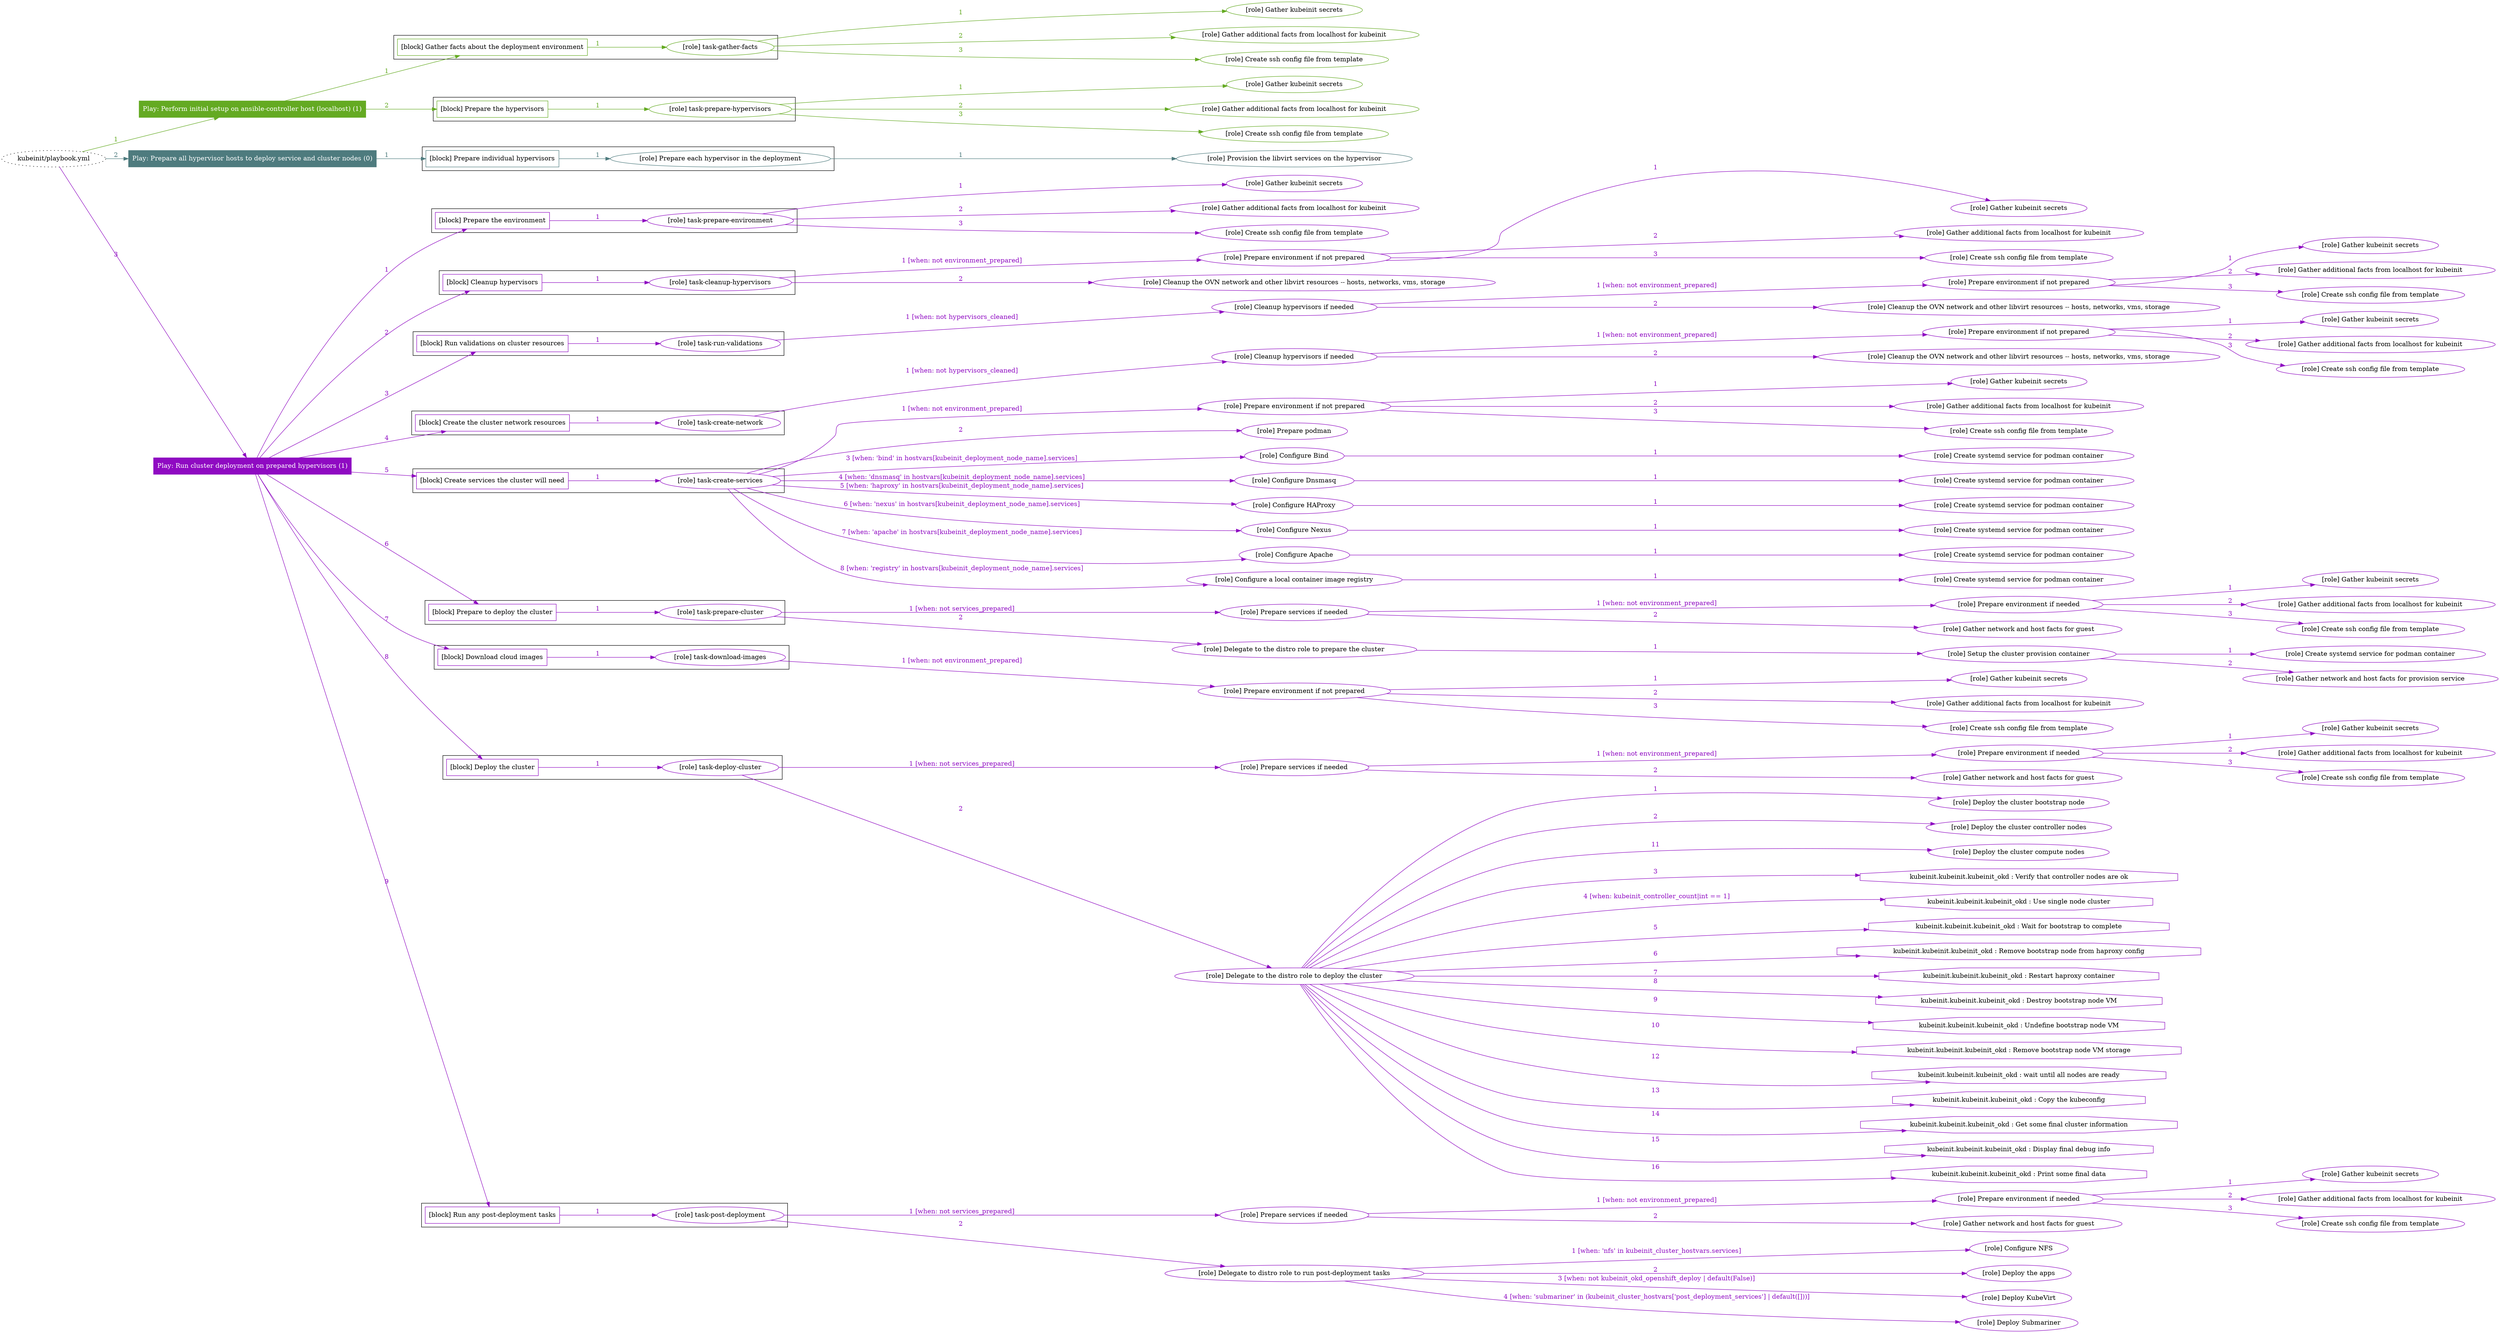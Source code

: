 digraph {
	graph [concentrate=true ordering=in rankdir=LR ratio=fill]
	edge [esep=5 sep=10]
	"kubeinit/playbook.yml" [URL="/home/runner/work/kubeinit/kubeinit/kubeinit/playbook.yml" id=playbook_357ee16a style=dotted]
	play_1fab6ba2 [label="Play: Perform initial setup on ansible-controller host (localhost) (1)" URL="/home/runner/work/kubeinit/kubeinit/kubeinit/playbook.yml" color="#64aa22" fontcolor="#ffffff" id=play_1fab6ba2 shape=box style=filled tooltip=localhost]
	"kubeinit/playbook.yml" -> play_1fab6ba2 [label="1 " color="#64aa22" fontcolor="#64aa22" id=edge_35b11c8f labeltooltip="1 " tooltip="1 "]
	subgraph "Gather kubeinit secrets" {
		role_c640fa7a [label="[role] Gather kubeinit secrets" URL="/home/runner/.ansible/collections/ansible_collections/kubeinit/kubeinit/roles/kubeinit_prepare/tasks/gather_kubeinit_facts.yml" color="#64aa22" id=role_c640fa7a tooltip="Gather kubeinit secrets"]
	}
	subgraph "Gather additional facts from localhost for kubeinit" {
		role_8aa933f8 [label="[role] Gather additional facts from localhost for kubeinit" URL="/home/runner/.ansible/collections/ansible_collections/kubeinit/kubeinit/roles/kubeinit_prepare/tasks/gather_kubeinit_facts.yml" color="#64aa22" id=role_8aa933f8 tooltip="Gather additional facts from localhost for kubeinit"]
	}
	subgraph "Create ssh config file from template" {
		role_5c45bb36 [label="[role] Create ssh config file from template" URL="/home/runner/.ansible/collections/ansible_collections/kubeinit/kubeinit/roles/kubeinit_prepare/tasks/gather_kubeinit_facts.yml" color="#64aa22" id=role_5c45bb36 tooltip="Create ssh config file from template"]
	}
	subgraph "task-gather-facts" {
		role_b1e50928 [label="[role] task-gather-facts" URL="/home/runner/work/kubeinit/kubeinit/kubeinit/playbook.yml" color="#64aa22" id=role_b1e50928 tooltip="task-gather-facts"]
		role_b1e50928 -> role_c640fa7a [label="1 " color="#64aa22" fontcolor="#64aa22" id=edge_d9814fac labeltooltip="1 " tooltip="1 "]
		role_b1e50928 -> role_8aa933f8 [label="2 " color="#64aa22" fontcolor="#64aa22" id=edge_97cd57be labeltooltip="2 " tooltip="2 "]
		role_b1e50928 -> role_5c45bb36 [label="3 " color="#64aa22" fontcolor="#64aa22" id=edge_b6ca111c labeltooltip="3 " tooltip="3 "]
	}
	subgraph "Gather kubeinit secrets" {
		role_f5491060 [label="[role] Gather kubeinit secrets" URL="/home/runner/.ansible/collections/ansible_collections/kubeinit/kubeinit/roles/kubeinit_prepare/tasks/gather_kubeinit_facts.yml" color="#64aa22" id=role_f5491060 tooltip="Gather kubeinit secrets"]
	}
	subgraph "Gather additional facts from localhost for kubeinit" {
		role_2d4a68cd [label="[role] Gather additional facts from localhost for kubeinit" URL="/home/runner/.ansible/collections/ansible_collections/kubeinit/kubeinit/roles/kubeinit_prepare/tasks/gather_kubeinit_facts.yml" color="#64aa22" id=role_2d4a68cd tooltip="Gather additional facts from localhost for kubeinit"]
	}
	subgraph "Create ssh config file from template" {
		role_e6e88059 [label="[role] Create ssh config file from template" URL="/home/runner/.ansible/collections/ansible_collections/kubeinit/kubeinit/roles/kubeinit_prepare/tasks/gather_kubeinit_facts.yml" color="#64aa22" id=role_e6e88059 tooltip="Create ssh config file from template"]
	}
	subgraph "task-prepare-hypervisors" {
		role_045d6d79 [label="[role] task-prepare-hypervisors" URL="/home/runner/work/kubeinit/kubeinit/kubeinit/playbook.yml" color="#64aa22" id=role_045d6d79 tooltip="task-prepare-hypervisors"]
		role_045d6d79 -> role_f5491060 [label="1 " color="#64aa22" fontcolor="#64aa22" id=edge_7a74d32d labeltooltip="1 " tooltip="1 "]
		role_045d6d79 -> role_2d4a68cd [label="2 " color="#64aa22" fontcolor="#64aa22" id=edge_4e2540e7 labeltooltip="2 " tooltip="2 "]
		role_045d6d79 -> role_e6e88059 [label="3 " color="#64aa22" fontcolor="#64aa22" id=edge_eecaccf9 labeltooltip="3 " tooltip="3 "]
	}
	subgraph "Play: Perform initial setup on ansible-controller host (localhost) (1)" {
		play_1fab6ba2 -> block_67700edd [label=1 color="#64aa22" fontcolor="#64aa22" id=edge_d60521ec labeltooltip=1 tooltip=1]
		subgraph cluster_block_67700edd {
			block_67700edd [label="[block] Gather facts about the deployment environment" URL="/home/runner/work/kubeinit/kubeinit/kubeinit/playbook.yml" color="#64aa22" id=block_67700edd labeltooltip="Gather facts about the deployment environment" shape=box tooltip="Gather facts about the deployment environment"]
			block_67700edd -> role_b1e50928 [label="1 " color="#64aa22" fontcolor="#64aa22" id=edge_3bfb1fd5 labeltooltip="1 " tooltip="1 "]
		}
		play_1fab6ba2 -> block_55e4bdba [label=2 color="#64aa22" fontcolor="#64aa22" id=edge_1f942e0a labeltooltip=2 tooltip=2]
		subgraph cluster_block_55e4bdba {
			block_55e4bdba [label="[block] Prepare the hypervisors" URL="/home/runner/work/kubeinit/kubeinit/kubeinit/playbook.yml" color="#64aa22" id=block_55e4bdba labeltooltip="Prepare the hypervisors" shape=box tooltip="Prepare the hypervisors"]
			block_55e4bdba -> role_045d6d79 [label="1 " color="#64aa22" fontcolor="#64aa22" id=edge_20746f1a labeltooltip="1 " tooltip="1 "]
		}
	}
	play_ab059392 [label="Play: Prepare all hypervisor hosts to deploy service and cluster nodes (0)" URL="/home/runner/work/kubeinit/kubeinit/kubeinit/playbook.yml" color="#4e7b7e" fontcolor="#ffffff" id=play_ab059392 shape=box style=filled tooltip="Play: Prepare all hypervisor hosts to deploy service and cluster nodes (0)"]
	"kubeinit/playbook.yml" -> play_ab059392 [label="2 " color="#4e7b7e" fontcolor="#4e7b7e" id=edge_37ea78a7 labeltooltip="2 " tooltip="2 "]
	subgraph "Provision the libvirt services on the hypervisor" {
		role_3a4aaee3 [label="[role] Provision the libvirt services on the hypervisor" URL="/home/runner/.ansible/collections/ansible_collections/kubeinit/kubeinit/roles/kubeinit_prepare/tasks/prepare_hypervisor.yml" color="#4e7b7e" id=role_3a4aaee3 tooltip="Provision the libvirt services on the hypervisor"]
	}
	subgraph "Prepare each hypervisor in the deployment" {
		role_c2d09906 [label="[role] Prepare each hypervisor in the deployment" URL="/home/runner/work/kubeinit/kubeinit/kubeinit/playbook.yml" color="#4e7b7e" id=role_c2d09906 tooltip="Prepare each hypervisor in the deployment"]
		role_c2d09906 -> role_3a4aaee3 [label="1 " color="#4e7b7e" fontcolor="#4e7b7e" id=edge_d3c0c8ef labeltooltip="1 " tooltip="1 "]
	}
	subgraph "Play: Prepare all hypervisor hosts to deploy service and cluster nodes (0)" {
		play_ab059392 -> block_2902865c [label=1 color="#4e7b7e" fontcolor="#4e7b7e" id=edge_fe82a041 labeltooltip=1 tooltip=1]
		subgraph cluster_block_2902865c {
			block_2902865c [label="[block] Prepare individual hypervisors" URL="/home/runner/work/kubeinit/kubeinit/kubeinit/playbook.yml" color="#4e7b7e" id=block_2902865c labeltooltip="Prepare individual hypervisors" shape=box tooltip="Prepare individual hypervisors"]
			block_2902865c -> role_c2d09906 [label="1 " color="#4e7b7e" fontcolor="#4e7b7e" id=edge_94374cd1 labeltooltip="1 " tooltip="1 "]
		}
	}
	play_51099e4a [label="Play: Run cluster deployment on prepared hypervisors (1)" URL="/home/runner/work/kubeinit/kubeinit/kubeinit/playbook.yml" color="#8f0ac2" fontcolor="#ffffff" id=play_51099e4a shape=box style=filled tooltip=localhost]
	"kubeinit/playbook.yml" -> play_51099e4a [label="3 " color="#8f0ac2" fontcolor="#8f0ac2" id=edge_b7485c67 labeltooltip="3 " tooltip="3 "]
	subgraph "Gather kubeinit secrets" {
		role_7bbe7009 [label="[role] Gather kubeinit secrets" URL="/home/runner/.ansible/collections/ansible_collections/kubeinit/kubeinit/roles/kubeinit_prepare/tasks/gather_kubeinit_facts.yml" color="#8f0ac2" id=role_7bbe7009 tooltip="Gather kubeinit secrets"]
	}
	subgraph "Gather additional facts from localhost for kubeinit" {
		role_50739aec [label="[role] Gather additional facts from localhost for kubeinit" URL="/home/runner/.ansible/collections/ansible_collections/kubeinit/kubeinit/roles/kubeinit_prepare/tasks/gather_kubeinit_facts.yml" color="#8f0ac2" id=role_50739aec tooltip="Gather additional facts from localhost for kubeinit"]
	}
	subgraph "Create ssh config file from template" {
		role_e450abd4 [label="[role] Create ssh config file from template" URL="/home/runner/.ansible/collections/ansible_collections/kubeinit/kubeinit/roles/kubeinit_prepare/tasks/gather_kubeinit_facts.yml" color="#8f0ac2" id=role_e450abd4 tooltip="Create ssh config file from template"]
	}
	subgraph "task-prepare-environment" {
		role_67c18c0c [label="[role] task-prepare-environment" URL="/home/runner/work/kubeinit/kubeinit/kubeinit/playbook.yml" color="#8f0ac2" id=role_67c18c0c tooltip="task-prepare-environment"]
		role_67c18c0c -> role_7bbe7009 [label="1 " color="#8f0ac2" fontcolor="#8f0ac2" id=edge_0dda2a2c labeltooltip="1 " tooltip="1 "]
		role_67c18c0c -> role_50739aec [label="2 " color="#8f0ac2" fontcolor="#8f0ac2" id=edge_eea819f8 labeltooltip="2 " tooltip="2 "]
		role_67c18c0c -> role_e450abd4 [label="3 " color="#8f0ac2" fontcolor="#8f0ac2" id=edge_201ee81d labeltooltip="3 " tooltip="3 "]
	}
	subgraph "Gather kubeinit secrets" {
		role_3961f667 [label="[role] Gather kubeinit secrets" URL="/home/runner/.ansible/collections/ansible_collections/kubeinit/kubeinit/roles/kubeinit_prepare/tasks/gather_kubeinit_facts.yml" color="#8f0ac2" id=role_3961f667 tooltip="Gather kubeinit secrets"]
	}
	subgraph "Gather additional facts from localhost for kubeinit" {
		role_4a146ae2 [label="[role] Gather additional facts from localhost for kubeinit" URL="/home/runner/.ansible/collections/ansible_collections/kubeinit/kubeinit/roles/kubeinit_prepare/tasks/gather_kubeinit_facts.yml" color="#8f0ac2" id=role_4a146ae2 tooltip="Gather additional facts from localhost for kubeinit"]
	}
	subgraph "Create ssh config file from template" {
		role_7b828944 [label="[role] Create ssh config file from template" URL="/home/runner/.ansible/collections/ansible_collections/kubeinit/kubeinit/roles/kubeinit_prepare/tasks/gather_kubeinit_facts.yml" color="#8f0ac2" id=role_7b828944 tooltip="Create ssh config file from template"]
	}
	subgraph "Prepare environment if not prepared" {
		role_a8400cec [label="[role] Prepare environment if not prepared" URL="/home/runner/.ansible/collections/ansible_collections/kubeinit/kubeinit/roles/kubeinit_prepare/tasks/cleanup_hypervisors.yml" color="#8f0ac2" id=role_a8400cec tooltip="Prepare environment if not prepared"]
		role_a8400cec -> role_3961f667 [label="1 " color="#8f0ac2" fontcolor="#8f0ac2" id=edge_f93532e7 labeltooltip="1 " tooltip="1 "]
		role_a8400cec -> role_4a146ae2 [label="2 " color="#8f0ac2" fontcolor="#8f0ac2" id=edge_a730b4a1 labeltooltip="2 " tooltip="2 "]
		role_a8400cec -> role_7b828944 [label="3 " color="#8f0ac2" fontcolor="#8f0ac2" id=edge_c8256507 labeltooltip="3 " tooltip="3 "]
	}
	subgraph "Cleanup the OVN network and other libvirt resources -- hosts, networks, vms, storage" {
		role_e41c219b [label="[role] Cleanup the OVN network and other libvirt resources -- hosts, networks, vms, storage" URL="/home/runner/.ansible/collections/ansible_collections/kubeinit/kubeinit/roles/kubeinit_prepare/tasks/cleanup_hypervisors.yml" color="#8f0ac2" id=role_e41c219b tooltip="Cleanup the OVN network and other libvirt resources -- hosts, networks, vms, storage"]
	}
	subgraph "task-cleanup-hypervisors" {
		role_b9726524 [label="[role] task-cleanup-hypervisors" URL="/home/runner/work/kubeinit/kubeinit/kubeinit/playbook.yml" color="#8f0ac2" id=role_b9726524 tooltip="task-cleanup-hypervisors"]
		role_b9726524 -> role_a8400cec [label="1 [when: not environment_prepared]" color="#8f0ac2" fontcolor="#8f0ac2" id=edge_6a7501e6 labeltooltip="1 [when: not environment_prepared]" tooltip="1 [when: not environment_prepared]"]
		role_b9726524 -> role_e41c219b [label="2 " color="#8f0ac2" fontcolor="#8f0ac2" id=edge_a958166d labeltooltip="2 " tooltip="2 "]
	}
	subgraph "Gather kubeinit secrets" {
		role_88f60b7d [label="[role] Gather kubeinit secrets" URL="/home/runner/.ansible/collections/ansible_collections/kubeinit/kubeinit/roles/kubeinit_prepare/tasks/gather_kubeinit_facts.yml" color="#8f0ac2" id=role_88f60b7d tooltip="Gather kubeinit secrets"]
	}
	subgraph "Gather additional facts from localhost for kubeinit" {
		role_48336cfc [label="[role] Gather additional facts from localhost for kubeinit" URL="/home/runner/.ansible/collections/ansible_collections/kubeinit/kubeinit/roles/kubeinit_prepare/tasks/gather_kubeinit_facts.yml" color="#8f0ac2" id=role_48336cfc tooltip="Gather additional facts from localhost for kubeinit"]
	}
	subgraph "Create ssh config file from template" {
		role_0d3aa1e5 [label="[role] Create ssh config file from template" URL="/home/runner/.ansible/collections/ansible_collections/kubeinit/kubeinit/roles/kubeinit_prepare/tasks/gather_kubeinit_facts.yml" color="#8f0ac2" id=role_0d3aa1e5 tooltip="Create ssh config file from template"]
	}
	subgraph "Prepare environment if not prepared" {
		role_371c410f [label="[role] Prepare environment if not prepared" URL="/home/runner/.ansible/collections/ansible_collections/kubeinit/kubeinit/roles/kubeinit_prepare/tasks/cleanup_hypervisors.yml" color="#8f0ac2" id=role_371c410f tooltip="Prepare environment if not prepared"]
		role_371c410f -> role_88f60b7d [label="1 " color="#8f0ac2" fontcolor="#8f0ac2" id=edge_d31f1fa9 labeltooltip="1 " tooltip="1 "]
		role_371c410f -> role_48336cfc [label="2 " color="#8f0ac2" fontcolor="#8f0ac2" id=edge_28d965ff labeltooltip="2 " tooltip="2 "]
		role_371c410f -> role_0d3aa1e5 [label="3 " color="#8f0ac2" fontcolor="#8f0ac2" id=edge_03c7c44b labeltooltip="3 " tooltip="3 "]
	}
	subgraph "Cleanup the OVN network and other libvirt resources -- hosts, networks, vms, storage" {
		role_d46d3364 [label="[role] Cleanup the OVN network and other libvirt resources -- hosts, networks, vms, storage" URL="/home/runner/.ansible/collections/ansible_collections/kubeinit/kubeinit/roles/kubeinit_prepare/tasks/cleanup_hypervisors.yml" color="#8f0ac2" id=role_d46d3364 tooltip="Cleanup the OVN network and other libvirt resources -- hosts, networks, vms, storage"]
	}
	subgraph "Cleanup hypervisors if needed" {
		role_f6cd1688 [label="[role] Cleanup hypervisors if needed" URL="/home/runner/.ansible/collections/ansible_collections/kubeinit/kubeinit/roles/kubeinit_validations/tasks/main.yml" color="#8f0ac2" id=role_f6cd1688 tooltip="Cleanup hypervisors if needed"]
		role_f6cd1688 -> role_371c410f [label="1 [when: not environment_prepared]" color="#8f0ac2" fontcolor="#8f0ac2" id=edge_46becc8f labeltooltip="1 [when: not environment_prepared]" tooltip="1 [when: not environment_prepared]"]
		role_f6cd1688 -> role_d46d3364 [label="2 " color="#8f0ac2" fontcolor="#8f0ac2" id=edge_4265882f labeltooltip="2 " tooltip="2 "]
	}
	subgraph "task-run-validations" {
		role_5d0d4809 [label="[role] task-run-validations" URL="/home/runner/work/kubeinit/kubeinit/kubeinit/playbook.yml" color="#8f0ac2" id=role_5d0d4809 tooltip="task-run-validations"]
		role_5d0d4809 -> role_f6cd1688 [label="1 [when: not hypervisors_cleaned]" color="#8f0ac2" fontcolor="#8f0ac2" id=edge_4233a060 labeltooltip="1 [when: not hypervisors_cleaned]" tooltip="1 [when: not hypervisors_cleaned]"]
	}
	subgraph "Gather kubeinit secrets" {
		role_82a3bd85 [label="[role] Gather kubeinit secrets" URL="/home/runner/.ansible/collections/ansible_collections/kubeinit/kubeinit/roles/kubeinit_prepare/tasks/gather_kubeinit_facts.yml" color="#8f0ac2" id=role_82a3bd85 tooltip="Gather kubeinit secrets"]
	}
	subgraph "Gather additional facts from localhost for kubeinit" {
		role_f4b61de2 [label="[role] Gather additional facts from localhost for kubeinit" URL="/home/runner/.ansible/collections/ansible_collections/kubeinit/kubeinit/roles/kubeinit_prepare/tasks/gather_kubeinit_facts.yml" color="#8f0ac2" id=role_f4b61de2 tooltip="Gather additional facts from localhost for kubeinit"]
	}
	subgraph "Create ssh config file from template" {
		role_6aa615c7 [label="[role] Create ssh config file from template" URL="/home/runner/.ansible/collections/ansible_collections/kubeinit/kubeinit/roles/kubeinit_prepare/tasks/gather_kubeinit_facts.yml" color="#8f0ac2" id=role_6aa615c7 tooltip="Create ssh config file from template"]
	}
	subgraph "Prepare environment if not prepared" {
		role_d9715e6a [label="[role] Prepare environment if not prepared" URL="/home/runner/.ansible/collections/ansible_collections/kubeinit/kubeinit/roles/kubeinit_prepare/tasks/cleanup_hypervisors.yml" color="#8f0ac2" id=role_d9715e6a tooltip="Prepare environment if not prepared"]
		role_d9715e6a -> role_82a3bd85 [label="1 " color="#8f0ac2" fontcolor="#8f0ac2" id=edge_05ec3097 labeltooltip="1 " tooltip="1 "]
		role_d9715e6a -> role_f4b61de2 [label="2 " color="#8f0ac2" fontcolor="#8f0ac2" id=edge_5307e3c1 labeltooltip="2 " tooltip="2 "]
		role_d9715e6a -> role_6aa615c7 [label="3 " color="#8f0ac2" fontcolor="#8f0ac2" id=edge_ee2363ce labeltooltip="3 " tooltip="3 "]
	}
	subgraph "Cleanup the OVN network and other libvirt resources -- hosts, networks, vms, storage" {
		role_f0e2a435 [label="[role] Cleanup the OVN network and other libvirt resources -- hosts, networks, vms, storage" URL="/home/runner/.ansible/collections/ansible_collections/kubeinit/kubeinit/roles/kubeinit_prepare/tasks/cleanup_hypervisors.yml" color="#8f0ac2" id=role_f0e2a435 tooltip="Cleanup the OVN network and other libvirt resources -- hosts, networks, vms, storage"]
	}
	subgraph "Cleanup hypervisors if needed" {
		role_971b0d8f [label="[role] Cleanup hypervisors if needed" URL="/home/runner/.ansible/collections/ansible_collections/kubeinit/kubeinit/roles/kubeinit_libvirt/tasks/create_network.yml" color="#8f0ac2" id=role_971b0d8f tooltip="Cleanup hypervisors if needed"]
		role_971b0d8f -> role_d9715e6a [label="1 [when: not environment_prepared]" color="#8f0ac2" fontcolor="#8f0ac2" id=edge_70e0013d labeltooltip="1 [when: not environment_prepared]" tooltip="1 [when: not environment_prepared]"]
		role_971b0d8f -> role_f0e2a435 [label="2 " color="#8f0ac2" fontcolor="#8f0ac2" id=edge_ebf790be labeltooltip="2 " tooltip="2 "]
	}
	subgraph "task-create-network" {
		role_5c701fab [label="[role] task-create-network" URL="/home/runner/work/kubeinit/kubeinit/kubeinit/playbook.yml" color="#8f0ac2" id=role_5c701fab tooltip="task-create-network"]
		role_5c701fab -> role_971b0d8f [label="1 [when: not hypervisors_cleaned]" color="#8f0ac2" fontcolor="#8f0ac2" id=edge_0e5b63a3 labeltooltip="1 [when: not hypervisors_cleaned]" tooltip="1 [when: not hypervisors_cleaned]"]
	}
	subgraph "Gather kubeinit secrets" {
		role_cbfce639 [label="[role] Gather kubeinit secrets" URL="/home/runner/.ansible/collections/ansible_collections/kubeinit/kubeinit/roles/kubeinit_prepare/tasks/gather_kubeinit_facts.yml" color="#8f0ac2" id=role_cbfce639 tooltip="Gather kubeinit secrets"]
	}
	subgraph "Gather additional facts from localhost for kubeinit" {
		role_0034e32b [label="[role] Gather additional facts from localhost for kubeinit" URL="/home/runner/.ansible/collections/ansible_collections/kubeinit/kubeinit/roles/kubeinit_prepare/tasks/gather_kubeinit_facts.yml" color="#8f0ac2" id=role_0034e32b tooltip="Gather additional facts from localhost for kubeinit"]
	}
	subgraph "Create ssh config file from template" {
		role_3b9a5c11 [label="[role] Create ssh config file from template" URL="/home/runner/.ansible/collections/ansible_collections/kubeinit/kubeinit/roles/kubeinit_prepare/tasks/gather_kubeinit_facts.yml" color="#8f0ac2" id=role_3b9a5c11 tooltip="Create ssh config file from template"]
	}
	subgraph "Prepare environment if not prepared" {
		role_8122dca8 [label="[role] Prepare environment if not prepared" URL="/home/runner/.ansible/collections/ansible_collections/kubeinit/kubeinit/roles/kubeinit_services/tasks/main.yml" color="#8f0ac2" id=role_8122dca8 tooltip="Prepare environment if not prepared"]
		role_8122dca8 -> role_cbfce639 [label="1 " color="#8f0ac2" fontcolor="#8f0ac2" id=edge_46a03481 labeltooltip="1 " tooltip="1 "]
		role_8122dca8 -> role_0034e32b [label="2 " color="#8f0ac2" fontcolor="#8f0ac2" id=edge_78d191f2 labeltooltip="2 " tooltip="2 "]
		role_8122dca8 -> role_3b9a5c11 [label="3 " color="#8f0ac2" fontcolor="#8f0ac2" id=edge_d3316070 labeltooltip="3 " tooltip="3 "]
	}
	subgraph "Prepare podman" {
		role_e96de2ac [label="[role] Prepare podman" URL="/home/runner/.ansible/collections/ansible_collections/kubeinit/kubeinit/roles/kubeinit_services/tasks/00_create_service_pod.yml" color="#8f0ac2" id=role_e96de2ac tooltip="Prepare podman"]
	}
	subgraph "Create systemd service for podman container" {
		role_fb969933 [label="[role] Create systemd service for podman container" URL="/home/runner/.ansible/collections/ansible_collections/kubeinit/kubeinit/roles/kubeinit_bind/tasks/main.yml" color="#8f0ac2" id=role_fb969933 tooltip="Create systemd service for podman container"]
	}
	subgraph "Configure Bind" {
		role_1153decd [label="[role] Configure Bind" URL="/home/runner/.ansible/collections/ansible_collections/kubeinit/kubeinit/roles/kubeinit_services/tasks/start_services_containers.yml" color="#8f0ac2" id=role_1153decd tooltip="Configure Bind"]
		role_1153decd -> role_fb969933 [label="1 " color="#8f0ac2" fontcolor="#8f0ac2" id=edge_8f13ec91 labeltooltip="1 " tooltip="1 "]
	}
	subgraph "Create systemd service for podman container" {
		role_dc62e4bf [label="[role] Create systemd service for podman container" URL="/home/runner/.ansible/collections/ansible_collections/kubeinit/kubeinit/roles/kubeinit_dnsmasq/tasks/main.yml" color="#8f0ac2" id=role_dc62e4bf tooltip="Create systemd service for podman container"]
	}
	subgraph "Configure Dnsmasq" {
		role_ede34c47 [label="[role] Configure Dnsmasq" URL="/home/runner/.ansible/collections/ansible_collections/kubeinit/kubeinit/roles/kubeinit_services/tasks/start_services_containers.yml" color="#8f0ac2" id=role_ede34c47 tooltip="Configure Dnsmasq"]
		role_ede34c47 -> role_dc62e4bf [label="1 " color="#8f0ac2" fontcolor="#8f0ac2" id=edge_f932153b labeltooltip="1 " tooltip="1 "]
	}
	subgraph "Create systemd service for podman container" {
		role_4002507d [label="[role] Create systemd service for podman container" URL="/home/runner/.ansible/collections/ansible_collections/kubeinit/kubeinit/roles/kubeinit_haproxy/tasks/main.yml" color="#8f0ac2" id=role_4002507d tooltip="Create systemd service for podman container"]
	}
	subgraph "Configure HAProxy" {
		role_54b13c01 [label="[role] Configure HAProxy" URL="/home/runner/.ansible/collections/ansible_collections/kubeinit/kubeinit/roles/kubeinit_services/tasks/start_services_containers.yml" color="#8f0ac2" id=role_54b13c01 tooltip="Configure HAProxy"]
		role_54b13c01 -> role_4002507d [label="1 " color="#8f0ac2" fontcolor="#8f0ac2" id=edge_85fa9e64 labeltooltip="1 " tooltip="1 "]
	}
	subgraph "Create systemd service for podman container" {
		role_1e08b52b [label="[role] Create systemd service for podman container" URL="/home/runner/.ansible/collections/ansible_collections/kubeinit/kubeinit/roles/kubeinit_nexus/tasks/main.yml" color="#8f0ac2" id=role_1e08b52b tooltip="Create systemd service for podman container"]
	}
	subgraph "Configure Nexus" {
		role_1cb0e0b1 [label="[role] Configure Nexus" URL="/home/runner/.ansible/collections/ansible_collections/kubeinit/kubeinit/roles/kubeinit_services/tasks/start_services_containers.yml" color="#8f0ac2" id=role_1cb0e0b1 tooltip="Configure Nexus"]
		role_1cb0e0b1 -> role_1e08b52b [label="1 " color="#8f0ac2" fontcolor="#8f0ac2" id=edge_efcecbfc labeltooltip="1 " tooltip="1 "]
	}
	subgraph "Create systemd service for podman container" {
		role_11fc42a0 [label="[role] Create systemd service for podman container" URL="/home/runner/.ansible/collections/ansible_collections/kubeinit/kubeinit/roles/kubeinit_apache/tasks/main.yml" color="#8f0ac2" id=role_11fc42a0 tooltip="Create systemd service for podman container"]
	}
	subgraph "Configure Apache" {
		role_af18ca3d [label="[role] Configure Apache" URL="/home/runner/.ansible/collections/ansible_collections/kubeinit/kubeinit/roles/kubeinit_services/tasks/start_services_containers.yml" color="#8f0ac2" id=role_af18ca3d tooltip="Configure Apache"]
		role_af18ca3d -> role_11fc42a0 [label="1 " color="#8f0ac2" fontcolor="#8f0ac2" id=edge_ee101e30 labeltooltip="1 " tooltip="1 "]
	}
	subgraph "Create systemd service for podman container" {
		role_c00d3661 [label="[role] Create systemd service for podman container" URL="/home/runner/.ansible/collections/ansible_collections/kubeinit/kubeinit/roles/kubeinit_registry/tasks/main.yml" color="#8f0ac2" id=role_c00d3661 tooltip="Create systemd service for podman container"]
	}
	subgraph "Configure a local container image registry" {
		role_d2a8e9ed [label="[role] Configure a local container image registry" URL="/home/runner/.ansible/collections/ansible_collections/kubeinit/kubeinit/roles/kubeinit_services/tasks/start_services_containers.yml" color="#8f0ac2" id=role_d2a8e9ed tooltip="Configure a local container image registry"]
		role_d2a8e9ed -> role_c00d3661 [label="1 " color="#8f0ac2" fontcolor="#8f0ac2" id=edge_8478524c labeltooltip="1 " tooltip="1 "]
	}
	subgraph "task-create-services" {
		role_c22d4169 [label="[role] task-create-services" URL="/home/runner/work/kubeinit/kubeinit/kubeinit/playbook.yml" color="#8f0ac2" id=role_c22d4169 tooltip="task-create-services"]
		role_c22d4169 -> role_8122dca8 [label="1 [when: not environment_prepared]" color="#8f0ac2" fontcolor="#8f0ac2" id=edge_9bf6c1bb labeltooltip="1 [when: not environment_prepared]" tooltip="1 [when: not environment_prepared]"]
		role_c22d4169 -> role_e96de2ac [label="2 " color="#8f0ac2" fontcolor="#8f0ac2" id=edge_15b00c0d labeltooltip="2 " tooltip="2 "]
		role_c22d4169 -> role_1153decd [label="3 [when: 'bind' in hostvars[kubeinit_deployment_node_name].services]" color="#8f0ac2" fontcolor="#8f0ac2" id=edge_daef1b34 labeltooltip="3 [when: 'bind' in hostvars[kubeinit_deployment_node_name].services]" tooltip="3 [when: 'bind' in hostvars[kubeinit_deployment_node_name].services]"]
		role_c22d4169 -> role_ede34c47 [label="4 [when: 'dnsmasq' in hostvars[kubeinit_deployment_node_name].services]" color="#8f0ac2" fontcolor="#8f0ac2" id=edge_7aaea980 labeltooltip="4 [when: 'dnsmasq' in hostvars[kubeinit_deployment_node_name].services]" tooltip="4 [when: 'dnsmasq' in hostvars[kubeinit_deployment_node_name].services]"]
		role_c22d4169 -> role_54b13c01 [label="5 [when: 'haproxy' in hostvars[kubeinit_deployment_node_name].services]" color="#8f0ac2" fontcolor="#8f0ac2" id=edge_ffcad435 labeltooltip="5 [when: 'haproxy' in hostvars[kubeinit_deployment_node_name].services]" tooltip="5 [when: 'haproxy' in hostvars[kubeinit_deployment_node_name].services]"]
		role_c22d4169 -> role_1cb0e0b1 [label="6 [when: 'nexus' in hostvars[kubeinit_deployment_node_name].services]" color="#8f0ac2" fontcolor="#8f0ac2" id=edge_8eba8e39 labeltooltip="6 [when: 'nexus' in hostvars[kubeinit_deployment_node_name].services]" tooltip="6 [when: 'nexus' in hostvars[kubeinit_deployment_node_name].services]"]
		role_c22d4169 -> role_af18ca3d [label="7 [when: 'apache' in hostvars[kubeinit_deployment_node_name].services]" color="#8f0ac2" fontcolor="#8f0ac2" id=edge_60089d1b labeltooltip="7 [when: 'apache' in hostvars[kubeinit_deployment_node_name].services]" tooltip="7 [when: 'apache' in hostvars[kubeinit_deployment_node_name].services]"]
		role_c22d4169 -> role_d2a8e9ed [label="8 [when: 'registry' in hostvars[kubeinit_deployment_node_name].services]" color="#8f0ac2" fontcolor="#8f0ac2" id=edge_b95290f3 labeltooltip="8 [when: 'registry' in hostvars[kubeinit_deployment_node_name].services]" tooltip="8 [when: 'registry' in hostvars[kubeinit_deployment_node_name].services]"]
	}
	subgraph "Gather kubeinit secrets" {
		role_13dc9a71 [label="[role] Gather kubeinit secrets" URL="/home/runner/.ansible/collections/ansible_collections/kubeinit/kubeinit/roles/kubeinit_prepare/tasks/gather_kubeinit_facts.yml" color="#8f0ac2" id=role_13dc9a71 tooltip="Gather kubeinit secrets"]
	}
	subgraph "Gather additional facts from localhost for kubeinit" {
		role_5a61f968 [label="[role] Gather additional facts from localhost for kubeinit" URL="/home/runner/.ansible/collections/ansible_collections/kubeinit/kubeinit/roles/kubeinit_prepare/tasks/gather_kubeinit_facts.yml" color="#8f0ac2" id=role_5a61f968 tooltip="Gather additional facts from localhost for kubeinit"]
	}
	subgraph "Create ssh config file from template" {
		role_880131c5 [label="[role] Create ssh config file from template" URL="/home/runner/.ansible/collections/ansible_collections/kubeinit/kubeinit/roles/kubeinit_prepare/tasks/gather_kubeinit_facts.yml" color="#8f0ac2" id=role_880131c5 tooltip="Create ssh config file from template"]
	}
	subgraph "Prepare environment if needed" {
		role_ad256fa8 [label="[role] Prepare environment if needed" URL="/home/runner/.ansible/collections/ansible_collections/kubeinit/kubeinit/roles/kubeinit_services/tasks/prepare_services.yml" color="#8f0ac2" id=role_ad256fa8 tooltip="Prepare environment if needed"]
		role_ad256fa8 -> role_13dc9a71 [label="1 " color="#8f0ac2" fontcolor="#8f0ac2" id=edge_368029de labeltooltip="1 " tooltip="1 "]
		role_ad256fa8 -> role_5a61f968 [label="2 " color="#8f0ac2" fontcolor="#8f0ac2" id=edge_083b3afa labeltooltip="2 " tooltip="2 "]
		role_ad256fa8 -> role_880131c5 [label="3 " color="#8f0ac2" fontcolor="#8f0ac2" id=edge_ca8cb114 labeltooltip="3 " tooltip="3 "]
	}
	subgraph "Gather network and host facts for guest" {
		role_2f06a429 [label="[role] Gather network and host facts for guest" URL="/home/runner/.ansible/collections/ansible_collections/kubeinit/kubeinit/roles/kubeinit_services/tasks/prepare_services.yml" color="#8f0ac2" id=role_2f06a429 tooltip="Gather network and host facts for guest"]
	}
	subgraph "Prepare services if needed" {
		role_b546c848 [label="[role] Prepare services if needed" URL="/home/runner/.ansible/collections/ansible_collections/kubeinit/kubeinit/roles/kubeinit_prepare/tasks/prepare_cluster.yml" color="#8f0ac2" id=role_b546c848 tooltip="Prepare services if needed"]
		role_b546c848 -> role_ad256fa8 [label="1 [when: not environment_prepared]" color="#8f0ac2" fontcolor="#8f0ac2" id=edge_425fede4 labeltooltip="1 [when: not environment_prepared]" tooltip="1 [when: not environment_prepared]"]
		role_b546c848 -> role_2f06a429 [label="2 " color="#8f0ac2" fontcolor="#8f0ac2" id=edge_9c4b039a labeltooltip="2 " tooltip="2 "]
	}
	subgraph "Create systemd service for podman container" {
		role_2232ba16 [label="[role] Create systemd service for podman container" URL="/home/runner/.ansible/collections/ansible_collections/kubeinit/kubeinit/roles/kubeinit_services/tasks/create_provision_container.yml" color="#8f0ac2" id=role_2232ba16 tooltip="Create systemd service for podman container"]
	}
	subgraph "Gather network and host facts for provision service" {
		role_bca05aeb [label="[role] Gather network and host facts for provision service" URL="/home/runner/.ansible/collections/ansible_collections/kubeinit/kubeinit/roles/kubeinit_services/tasks/create_provision_container.yml" color="#8f0ac2" id=role_bca05aeb tooltip="Gather network and host facts for provision service"]
	}
	subgraph "Setup the cluster provision container" {
		role_880470d2 [label="[role] Setup the cluster provision container" URL="/home/runner/.ansible/collections/ansible_collections/kubeinit/kubeinit/roles/kubeinit_okd/tasks/prepare_cluster.yml" color="#8f0ac2" id=role_880470d2 tooltip="Setup the cluster provision container"]
		role_880470d2 -> role_2232ba16 [label="1 " color="#8f0ac2" fontcolor="#8f0ac2" id=edge_a482649f labeltooltip="1 " tooltip="1 "]
		role_880470d2 -> role_bca05aeb [label="2 " color="#8f0ac2" fontcolor="#8f0ac2" id=edge_18a64341 labeltooltip="2 " tooltip="2 "]
	}
	subgraph "Delegate to the distro role to prepare the cluster" {
		role_82b3c2e3 [label="[role] Delegate to the distro role to prepare the cluster" URL="/home/runner/.ansible/collections/ansible_collections/kubeinit/kubeinit/roles/kubeinit_prepare/tasks/prepare_cluster.yml" color="#8f0ac2" id=role_82b3c2e3 tooltip="Delegate to the distro role to prepare the cluster"]
		role_82b3c2e3 -> role_880470d2 [label="1 " color="#8f0ac2" fontcolor="#8f0ac2" id=edge_481a9ac7 labeltooltip="1 " tooltip="1 "]
	}
	subgraph "task-prepare-cluster" {
		role_6f293a51 [label="[role] task-prepare-cluster" URL="/home/runner/work/kubeinit/kubeinit/kubeinit/playbook.yml" color="#8f0ac2" id=role_6f293a51 tooltip="task-prepare-cluster"]
		role_6f293a51 -> role_b546c848 [label="1 [when: not services_prepared]" color="#8f0ac2" fontcolor="#8f0ac2" id=edge_26f42c61 labeltooltip="1 [when: not services_prepared]" tooltip="1 [when: not services_prepared]"]
		role_6f293a51 -> role_82b3c2e3 [label="2 " color="#8f0ac2" fontcolor="#8f0ac2" id=edge_527cfaa2 labeltooltip="2 " tooltip="2 "]
	}
	subgraph "Gather kubeinit secrets" {
		role_89fb0d43 [label="[role] Gather kubeinit secrets" URL="/home/runner/.ansible/collections/ansible_collections/kubeinit/kubeinit/roles/kubeinit_prepare/tasks/gather_kubeinit_facts.yml" color="#8f0ac2" id=role_89fb0d43 tooltip="Gather kubeinit secrets"]
	}
	subgraph "Gather additional facts from localhost for kubeinit" {
		role_10d0cd5a [label="[role] Gather additional facts from localhost for kubeinit" URL="/home/runner/.ansible/collections/ansible_collections/kubeinit/kubeinit/roles/kubeinit_prepare/tasks/gather_kubeinit_facts.yml" color="#8f0ac2" id=role_10d0cd5a tooltip="Gather additional facts from localhost for kubeinit"]
	}
	subgraph "Create ssh config file from template" {
		role_65011057 [label="[role] Create ssh config file from template" URL="/home/runner/.ansible/collections/ansible_collections/kubeinit/kubeinit/roles/kubeinit_prepare/tasks/gather_kubeinit_facts.yml" color="#8f0ac2" id=role_65011057 tooltip="Create ssh config file from template"]
	}
	subgraph "Prepare environment if not prepared" {
		role_bb7e18bc [label="[role] Prepare environment if not prepared" URL="/home/runner/.ansible/collections/ansible_collections/kubeinit/kubeinit/roles/kubeinit_libvirt/tasks/download_cloud_images.yml" color="#8f0ac2" id=role_bb7e18bc tooltip="Prepare environment if not prepared"]
		role_bb7e18bc -> role_89fb0d43 [label="1 " color="#8f0ac2" fontcolor="#8f0ac2" id=edge_55bd203d labeltooltip="1 " tooltip="1 "]
		role_bb7e18bc -> role_10d0cd5a [label="2 " color="#8f0ac2" fontcolor="#8f0ac2" id=edge_1d283b68 labeltooltip="2 " tooltip="2 "]
		role_bb7e18bc -> role_65011057 [label="3 " color="#8f0ac2" fontcolor="#8f0ac2" id=edge_0b0d4d55 labeltooltip="3 " tooltip="3 "]
	}
	subgraph "task-download-images" {
		role_89a89b3e [label="[role] task-download-images" URL="/home/runner/work/kubeinit/kubeinit/kubeinit/playbook.yml" color="#8f0ac2" id=role_89a89b3e tooltip="task-download-images"]
		role_89a89b3e -> role_bb7e18bc [label="1 [when: not environment_prepared]" color="#8f0ac2" fontcolor="#8f0ac2" id=edge_40ceef93 labeltooltip="1 [when: not environment_prepared]" tooltip="1 [when: not environment_prepared]"]
	}
	subgraph "Gather kubeinit secrets" {
		role_fb776239 [label="[role] Gather kubeinit secrets" URL="/home/runner/.ansible/collections/ansible_collections/kubeinit/kubeinit/roles/kubeinit_prepare/tasks/gather_kubeinit_facts.yml" color="#8f0ac2" id=role_fb776239 tooltip="Gather kubeinit secrets"]
	}
	subgraph "Gather additional facts from localhost for kubeinit" {
		role_5da3cefd [label="[role] Gather additional facts from localhost for kubeinit" URL="/home/runner/.ansible/collections/ansible_collections/kubeinit/kubeinit/roles/kubeinit_prepare/tasks/gather_kubeinit_facts.yml" color="#8f0ac2" id=role_5da3cefd tooltip="Gather additional facts from localhost for kubeinit"]
	}
	subgraph "Create ssh config file from template" {
		role_23317b30 [label="[role] Create ssh config file from template" URL="/home/runner/.ansible/collections/ansible_collections/kubeinit/kubeinit/roles/kubeinit_prepare/tasks/gather_kubeinit_facts.yml" color="#8f0ac2" id=role_23317b30 tooltip="Create ssh config file from template"]
	}
	subgraph "Prepare environment if needed" {
		role_08056083 [label="[role] Prepare environment if needed" URL="/home/runner/.ansible/collections/ansible_collections/kubeinit/kubeinit/roles/kubeinit_services/tasks/prepare_services.yml" color="#8f0ac2" id=role_08056083 tooltip="Prepare environment if needed"]
		role_08056083 -> role_fb776239 [label="1 " color="#8f0ac2" fontcolor="#8f0ac2" id=edge_33bda8e1 labeltooltip="1 " tooltip="1 "]
		role_08056083 -> role_5da3cefd [label="2 " color="#8f0ac2" fontcolor="#8f0ac2" id=edge_6aeb9cf2 labeltooltip="2 " tooltip="2 "]
		role_08056083 -> role_23317b30 [label="3 " color="#8f0ac2" fontcolor="#8f0ac2" id=edge_166f7fa1 labeltooltip="3 " tooltip="3 "]
	}
	subgraph "Gather network and host facts for guest" {
		role_eda3c06b [label="[role] Gather network and host facts for guest" URL="/home/runner/.ansible/collections/ansible_collections/kubeinit/kubeinit/roles/kubeinit_services/tasks/prepare_services.yml" color="#8f0ac2" id=role_eda3c06b tooltip="Gather network and host facts for guest"]
	}
	subgraph "Prepare services if needed" {
		role_620beb24 [label="[role] Prepare services if needed" URL="/home/runner/.ansible/collections/ansible_collections/kubeinit/kubeinit/roles/kubeinit_prepare/tasks/deploy_cluster.yml" color="#8f0ac2" id=role_620beb24 tooltip="Prepare services if needed"]
		role_620beb24 -> role_08056083 [label="1 [when: not environment_prepared]" color="#8f0ac2" fontcolor="#8f0ac2" id=edge_c8e57862 labeltooltip="1 [when: not environment_prepared]" tooltip="1 [when: not environment_prepared]"]
		role_620beb24 -> role_eda3c06b [label="2 " color="#8f0ac2" fontcolor="#8f0ac2" id=edge_1d8c34b9 labeltooltip="2 " tooltip="2 "]
	}
	subgraph "Deploy the cluster bootstrap node" {
		role_973c4d9a [label="[role] Deploy the cluster bootstrap node" URL="/home/runner/.ansible/collections/ansible_collections/kubeinit/kubeinit/roles/kubeinit_okd/tasks/main.yml" color="#8f0ac2" id=role_973c4d9a tooltip="Deploy the cluster bootstrap node"]
	}
	subgraph "Deploy the cluster controller nodes" {
		role_9819f1de [label="[role] Deploy the cluster controller nodes" URL="/home/runner/.ansible/collections/ansible_collections/kubeinit/kubeinit/roles/kubeinit_okd/tasks/main.yml" color="#8f0ac2" id=role_9819f1de tooltip="Deploy the cluster controller nodes"]
	}
	subgraph "Deploy the cluster compute nodes" {
		role_47a7d83c [label="[role] Deploy the cluster compute nodes" URL="/home/runner/.ansible/collections/ansible_collections/kubeinit/kubeinit/roles/kubeinit_okd/tasks/main.yml" color="#8f0ac2" id=role_47a7d83c tooltip="Deploy the cluster compute nodes"]
	}
	subgraph "Delegate to the distro role to deploy the cluster" {
		role_4b3b872b [label="[role] Delegate to the distro role to deploy the cluster" URL="/home/runner/.ansible/collections/ansible_collections/kubeinit/kubeinit/roles/kubeinit_prepare/tasks/deploy_cluster.yml" color="#8f0ac2" id=role_4b3b872b tooltip="Delegate to the distro role to deploy the cluster"]
		role_4b3b872b -> role_973c4d9a [label="1 " color="#8f0ac2" fontcolor="#8f0ac2" id=edge_b013d544 labeltooltip="1 " tooltip="1 "]
		role_4b3b872b -> role_9819f1de [label="2 " color="#8f0ac2" fontcolor="#8f0ac2" id=edge_d367d167 labeltooltip="2 " tooltip="2 "]
		task_e2d0b104 [label="kubeinit.kubeinit.kubeinit_okd : Verify that controller nodes are ok" URL="/home/runner/.ansible/collections/ansible_collections/kubeinit/kubeinit/roles/kubeinit_okd/tasks/main.yml" color="#8f0ac2" id=task_e2d0b104 shape=octagon tooltip="kubeinit.kubeinit.kubeinit_okd : Verify that controller nodes are ok"]
		role_4b3b872b -> task_e2d0b104 [label="3 " color="#8f0ac2" fontcolor="#8f0ac2" id=edge_32b9be53 labeltooltip="3 " tooltip="3 "]
		task_a539e7d4 [label="kubeinit.kubeinit.kubeinit_okd : Use single node cluster" URL="/home/runner/.ansible/collections/ansible_collections/kubeinit/kubeinit/roles/kubeinit_okd/tasks/main.yml" color="#8f0ac2" id=task_a539e7d4 shape=octagon tooltip="kubeinit.kubeinit.kubeinit_okd : Use single node cluster"]
		role_4b3b872b -> task_a539e7d4 [label="4 [when: kubeinit_controller_count|int == 1]" color="#8f0ac2" fontcolor="#8f0ac2" id=edge_ffec34b1 labeltooltip="4 [when: kubeinit_controller_count|int == 1]" tooltip="4 [when: kubeinit_controller_count|int == 1]"]
		task_3fd4f8e6 [label="kubeinit.kubeinit.kubeinit_okd : Wait for bootstrap to complete" URL="/home/runner/.ansible/collections/ansible_collections/kubeinit/kubeinit/roles/kubeinit_okd/tasks/main.yml" color="#8f0ac2" id=task_3fd4f8e6 shape=octagon tooltip="kubeinit.kubeinit.kubeinit_okd : Wait for bootstrap to complete"]
		role_4b3b872b -> task_3fd4f8e6 [label="5 " color="#8f0ac2" fontcolor="#8f0ac2" id=edge_04cce877 labeltooltip="5 " tooltip="5 "]
		task_996a68c7 [label="kubeinit.kubeinit.kubeinit_okd : Remove bootstrap node from haproxy config" URL="/home/runner/.ansible/collections/ansible_collections/kubeinit/kubeinit/roles/kubeinit_okd/tasks/main.yml" color="#8f0ac2" id=task_996a68c7 shape=octagon tooltip="kubeinit.kubeinit.kubeinit_okd : Remove bootstrap node from haproxy config"]
		role_4b3b872b -> task_996a68c7 [label="6 " color="#8f0ac2" fontcolor="#8f0ac2" id=edge_846bef00 labeltooltip="6 " tooltip="6 "]
		task_bffd10d1 [label="kubeinit.kubeinit.kubeinit_okd : Restart haproxy container" URL="/home/runner/.ansible/collections/ansible_collections/kubeinit/kubeinit/roles/kubeinit_okd/tasks/main.yml" color="#8f0ac2" id=task_bffd10d1 shape=octagon tooltip="kubeinit.kubeinit.kubeinit_okd : Restart haproxy container"]
		role_4b3b872b -> task_bffd10d1 [label="7 " color="#8f0ac2" fontcolor="#8f0ac2" id=edge_21b670b9 labeltooltip="7 " tooltip="7 "]
		task_ed67d9ef [label="kubeinit.kubeinit.kubeinit_okd : Destroy bootstrap node VM" URL="/home/runner/.ansible/collections/ansible_collections/kubeinit/kubeinit/roles/kubeinit_okd/tasks/main.yml" color="#8f0ac2" id=task_ed67d9ef shape=octagon tooltip="kubeinit.kubeinit.kubeinit_okd : Destroy bootstrap node VM"]
		role_4b3b872b -> task_ed67d9ef [label="8 " color="#8f0ac2" fontcolor="#8f0ac2" id=edge_8393abc5 labeltooltip="8 " tooltip="8 "]
		task_0c83585e [label="kubeinit.kubeinit.kubeinit_okd : Undefine bootstrap node VM" URL="/home/runner/.ansible/collections/ansible_collections/kubeinit/kubeinit/roles/kubeinit_okd/tasks/main.yml" color="#8f0ac2" id=task_0c83585e shape=octagon tooltip="kubeinit.kubeinit.kubeinit_okd : Undefine bootstrap node VM"]
		role_4b3b872b -> task_0c83585e [label="9 " color="#8f0ac2" fontcolor="#8f0ac2" id=edge_59e9537f labeltooltip="9 " tooltip="9 "]
		task_e54c9d1c [label="kubeinit.kubeinit.kubeinit_okd : Remove bootstrap node VM storage" URL="/home/runner/.ansible/collections/ansible_collections/kubeinit/kubeinit/roles/kubeinit_okd/tasks/main.yml" color="#8f0ac2" id=task_e54c9d1c shape=octagon tooltip="kubeinit.kubeinit.kubeinit_okd : Remove bootstrap node VM storage"]
		role_4b3b872b -> task_e54c9d1c [label="10 " color="#8f0ac2" fontcolor="#8f0ac2" id=edge_7cac03bf labeltooltip="10 " tooltip="10 "]
		role_4b3b872b -> role_47a7d83c [label="11 " color="#8f0ac2" fontcolor="#8f0ac2" id=edge_5291b5cb labeltooltip="11 " tooltip="11 "]
		task_f2896683 [label="kubeinit.kubeinit.kubeinit_okd : wait until all nodes are ready" URL="/home/runner/.ansible/collections/ansible_collections/kubeinit/kubeinit/roles/kubeinit_okd/tasks/main.yml" color="#8f0ac2" id=task_f2896683 shape=octagon tooltip="kubeinit.kubeinit.kubeinit_okd : wait until all nodes are ready"]
		role_4b3b872b -> task_f2896683 [label="12 " color="#8f0ac2" fontcolor="#8f0ac2" id=edge_df96a38e labeltooltip="12 " tooltip="12 "]
		task_94c297e4 [label="kubeinit.kubeinit.kubeinit_okd : Copy the kubeconfig" URL="/home/runner/.ansible/collections/ansible_collections/kubeinit/kubeinit/roles/kubeinit_okd/tasks/main.yml" color="#8f0ac2" id=task_94c297e4 shape=octagon tooltip="kubeinit.kubeinit.kubeinit_okd : Copy the kubeconfig"]
		role_4b3b872b -> task_94c297e4 [label="13 " color="#8f0ac2" fontcolor="#8f0ac2" id=edge_b124f5a1 labeltooltip="13 " tooltip="13 "]
		task_75c5a7e3 [label="kubeinit.kubeinit.kubeinit_okd : Get some final cluster information" URL="/home/runner/.ansible/collections/ansible_collections/kubeinit/kubeinit/roles/kubeinit_okd/tasks/main.yml" color="#8f0ac2" id=task_75c5a7e3 shape=octagon tooltip="kubeinit.kubeinit.kubeinit_okd : Get some final cluster information"]
		role_4b3b872b -> task_75c5a7e3 [label="14 " color="#8f0ac2" fontcolor="#8f0ac2" id=edge_4a75d841 labeltooltip="14 " tooltip="14 "]
		task_088fefa1 [label="kubeinit.kubeinit.kubeinit_okd : Display final debug info" URL="/home/runner/.ansible/collections/ansible_collections/kubeinit/kubeinit/roles/kubeinit_okd/tasks/main.yml" color="#8f0ac2" id=task_088fefa1 shape=octagon tooltip="kubeinit.kubeinit.kubeinit_okd : Display final debug info"]
		role_4b3b872b -> task_088fefa1 [label="15 " color="#8f0ac2" fontcolor="#8f0ac2" id=edge_ac98914f labeltooltip="15 " tooltip="15 "]
		task_47ecd46c [label="kubeinit.kubeinit.kubeinit_okd : Print some final data" URL="/home/runner/.ansible/collections/ansible_collections/kubeinit/kubeinit/roles/kubeinit_okd/tasks/main.yml" color="#8f0ac2" id=task_47ecd46c shape=octagon tooltip="kubeinit.kubeinit.kubeinit_okd : Print some final data"]
		role_4b3b872b -> task_47ecd46c [label="16 " color="#8f0ac2" fontcolor="#8f0ac2" id=edge_88668899 labeltooltip="16 " tooltip="16 "]
	}
	subgraph "task-deploy-cluster" {
		role_44131055 [label="[role] task-deploy-cluster" URL="/home/runner/work/kubeinit/kubeinit/kubeinit/playbook.yml" color="#8f0ac2" id=role_44131055 tooltip="task-deploy-cluster"]
		role_44131055 -> role_620beb24 [label="1 [when: not services_prepared]" color="#8f0ac2" fontcolor="#8f0ac2" id=edge_aded5ae5 labeltooltip="1 [when: not services_prepared]" tooltip="1 [when: not services_prepared]"]
		role_44131055 -> role_4b3b872b [label="2 " color="#8f0ac2" fontcolor="#8f0ac2" id=edge_4e859c57 labeltooltip="2 " tooltip="2 "]
	}
	subgraph "Gather kubeinit secrets" {
		role_d318a0d0 [label="[role] Gather kubeinit secrets" URL="/home/runner/.ansible/collections/ansible_collections/kubeinit/kubeinit/roles/kubeinit_prepare/tasks/gather_kubeinit_facts.yml" color="#8f0ac2" id=role_d318a0d0 tooltip="Gather kubeinit secrets"]
	}
	subgraph "Gather additional facts from localhost for kubeinit" {
		role_eb52182e [label="[role] Gather additional facts from localhost for kubeinit" URL="/home/runner/.ansible/collections/ansible_collections/kubeinit/kubeinit/roles/kubeinit_prepare/tasks/gather_kubeinit_facts.yml" color="#8f0ac2" id=role_eb52182e tooltip="Gather additional facts from localhost for kubeinit"]
	}
	subgraph "Create ssh config file from template" {
		role_3048033b [label="[role] Create ssh config file from template" URL="/home/runner/.ansible/collections/ansible_collections/kubeinit/kubeinit/roles/kubeinit_prepare/tasks/gather_kubeinit_facts.yml" color="#8f0ac2" id=role_3048033b tooltip="Create ssh config file from template"]
	}
	subgraph "Prepare environment if needed" {
		role_83cd3c81 [label="[role] Prepare environment if needed" URL="/home/runner/.ansible/collections/ansible_collections/kubeinit/kubeinit/roles/kubeinit_services/tasks/prepare_services.yml" color="#8f0ac2" id=role_83cd3c81 tooltip="Prepare environment if needed"]
		role_83cd3c81 -> role_d318a0d0 [label="1 " color="#8f0ac2" fontcolor="#8f0ac2" id=edge_106a1ccc labeltooltip="1 " tooltip="1 "]
		role_83cd3c81 -> role_eb52182e [label="2 " color="#8f0ac2" fontcolor="#8f0ac2" id=edge_ba101559 labeltooltip="2 " tooltip="2 "]
		role_83cd3c81 -> role_3048033b [label="3 " color="#8f0ac2" fontcolor="#8f0ac2" id=edge_88634999 labeltooltip="3 " tooltip="3 "]
	}
	subgraph "Gather network and host facts for guest" {
		role_12c1e721 [label="[role] Gather network and host facts for guest" URL="/home/runner/.ansible/collections/ansible_collections/kubeinit/kubeinit/roles/kubeinit_services/tasks/prepare_services.yml" color="#8f0ac2" id=role_12c1e721 tooltip="Gather network and host facts for guest"]
	}
	subgraph "Prepare services if needed" {
		role_e27643a6 [label="[role] Prepare services if needed" URL="/home/runner/.ansible/collections/ansible_collections/kubeinit/kubeinit/roles/kubeinit_prepare/tasks/post_deployment.yml" color="#8f0ac2" id=role_e27643a6 tooltip="Prepare services if needed"]
		role_e27643a6 -> role_83cd3c81 [label="1 [when: not environment_prepared]" color="#8f0ac2" fontcolor="#8f0ac2" id=edge_b1a9601f labeltooltip="1 [when: not environment_prepared]" tooltip="1 [when: not environment_prepared]"]
		role_e27643a6 -> role_12c1e721 [label="2 " color="#8f0ac2" fontcolor="#8f0ac2" id=edge_9dd86a6d labeltooltip="2 " tooltip="2 "]
	}
	subgraph "Configure NFS" {
		role_351c4f14 [label="[role] Configure NFS" URL="/home/runner/.ansible/collections/ansible_collections/kubeinit/kubeinit/roles/kubeinit_okd/tasks/post_deployment_tasks.yml" color="#8f0ac2" id=role_351c4f14 tooltip="Configure NFS"]
	}
	subgraph "Deploy the apps" {
		role_4d20cbca [label="[role] Deploy the apps" URL="/home/runner/.ansible/collections/ansible_collections/kubeinit/kubeinit/roles/kubeinit_okd/tasks/post_deployment_tasks.yml" color="#8f0ac2" id=role_4d20cbca tooltip="Deploy the apps"]
	}
	subgraph "Deploy KubeVirt" {
		role_a0c5d653 [label="[role] Deploy KubeVirt" URL="/home/runner/.ansible/collections/ansible_collections/kubeinit/kubeinit/roles/kubeinit_okd/tasks/post_deployment_tasks.yml" color="#8f0ac2" id=role_a0c5d653 tooltip="Deploy KubeVirt"]
	}
	subgraph "Deploy Submariner" {
		role_f52403f0 [label="[role] Deploy Submariner" URL="/home/runner/.ansible/collections/ansible_collections/kubeinit/kubeinit/roles/kubeinit_okd/tasks/post_deployment_tasks.yml" color="#8f0ac2" id=role_f52403f0 tooltip="Deploy Submariner"]
	}
	subgraph "Delegate to distro role to run post-deployment tasks" {
		role_e37bdf6b [label="[role] Delegate to distro role to run post-deployment tasks" URL="/home/runner/.ansible/collections/ansible_collections/kubeinit/kubeinit/roles/kubeinit_prepare/tasks/post_deployment.yml" color="#8f0ac2" id=role_e37bdf6b tooltip="Delegate to distro role to run post-deployment tasks"]
		role_e37bdf6b -> role_351c4f14 [label="1 [when: 'nfs' in kubeinit_cluster_hostvars.services]" color="#8f0ac2" fontcolor="#8f0ac2" id=edge_cd85b73a labeltooltip="1 [when: 'nfs' in kubeinit_cluster_hostvars.services]" tooltip="1 [when: 'nfs' in kubeinit_cluster_hostvars.services]"]
		role_e37bdf6b -> role_4d20cbca [label="2 " color="#8f0ac2" fontcolor="#8f0ac2" id=edge_7af32a4e labeltooltip="2 " tooltip="2 "]
		role_e37bdf6b -> role_a0c5d653 [label="3 [when: not kubeinit_okd_openshift_deploy | default(False)]" color="#8f0ac2" fontcolor="#8f0ac2" id=edge_189d4a5d labeltooltip="3 [when: not kubeinit_okd_openshift_deploy | default(False)]" tooltip="3 [when: not kubeinit_okd_openshift_deploy | default(False)]"]
		role_e37bdf6b -> role_f52403f0 [label="4 [when: 'submariner' in (kubeinit_cluster_hostvars['post_deployment_services'] | default([]))]" color="#8f0ac2" fontcolor="#8f0ac2" id=edge_399d9ef0 labeltooltip="4 [when: 'submariner' in (kubeinit_cluster_hostvars['post_deployment_services'] | default([]))]" tooltip="4 [when: 'submariner' in (kubeinit_cluster_hostvars['post_deployment_services'] | default([]))]"]
	}
	subgraph "task-post-deployment" {
		role_7dedefe4 [label="[role] task-post-deployment" URL="/home/runner/work/kubeinit/kubeinit/kubeinit/playbook.yml" color="#8f0ac2" id=role_7dedefe4 tooltip="task-post-deployment"]
		role_7dedefe4 -> role_e27643a6 [label="1 [when: not services_prepared]" color="#8f0ac2" fontcolor="#8f0ac2" id=edge_0d38f20a labeltooltip="1 [when: not services_prepared]" tooltip="1 [when: not services_prepared]"]
		role_7dedefe4 -> role_e37bdf6b [label="2 " color="#8f0ac2" fontcolor="#8f0ac2" id=edge_c3f33e98 labeltooltip="2 " tooltip="2 "]
	}
	subgraph "Play: Run cluster deployment on prepared hypervisors (1)" {
		play_51099e4a -> block_015b9b96 [label=1 color="#8f0ac2" fontcolor="#8f0ac2" id=edge_61c4384d labeltooltip=1 tooltip=1]
		subgraph cluster_block_015b9b96 {
			block_015b9b96 [label="[block] Prepare the environment" URL="/home/runner/work/kubeinit/kubeinit/kubeinit/playbook.yml" color="#8f0ac2" id=block_015b9b96 labeltooltip="Prepare the environment" shape=box tooltip="Prepare the environment"]
			block_015b9b96 -> role_67c18c0c [label="1 " color="#8f0ac2" fontcolor="#8f0ac2" id=edge_1b09dc33 labeltooltip="1 " tooltip="1 "]
		}
		play_51099e4a -> block_1fd27039 [label=2 color="#8f0ac2" fontcolor="#8f0ac2" id=edge_f5b5bc53 labeltooltip=2 tooltip=2]
		subgraph cluster_block_1fd27039 {
			block_1fd27039 [label="[block] Cleanup hypervisors" URL="/home/runner/work/kubeinit/kubeinit/kubeinit/playbook.yml" color="#8f0ac2" id=block_1fd27039 labeltooltip="Cleanup hypervisors" shape=box tooltip="Cleanup hypervisors"]
			block_1fd27039 -> role_b9726524 [label="1 " color="#8f0ac2" fontcolor="#8f0ac2" id=edge_3f008d26 labeltooltip="1 " tooltip="1 "]
		}
		play_51099e4a -> block_1242b913 [label=3 color="#8f0ac2" fontcolor="#8f0ac2" id=edge_042018c8 labeltooltip=3 tooltip=3]
		subgraph cluster_block_1242b913 {
			block_1242b913 [label="[block] Run validations on cluster resources" URL="/home/runner/work/kubeinit/kubeinit/kubeinit/playbook.yml" color="#8f0ac2" id=block_1242b913 labeltooltip="Run validations on cluster resources" shape=box tooltip="Run validations on cluster resources"]
			block_1242b913 -> role_5d0d4809 [label="1 " color="#8f0ac2" fontcolor="#8f0ac2" id=edge_c4bb581d labeltooltip="1 " tooltip="1 "]
		}
		play_51099e4a -> block_8c5832eb [label=4 color="#8f0ac2" fontcolor="#8f0ac2" id=edge_0b45d8c6 labeltooltip=4 tooltip=4]
		subgraph cluster_block_8c5832eb {
			block_8c5832eb [label="[block] Create the cluster network resources" URL="/home/runner/work/kubeinit/kubeinit/kubeinit/playbook.yml" color="#8f0ac2" id=block_8c5832eb labeltooltip="Create the cluster network resources" shape=box tooltip="Create the cluster network resources"]
			block_8c5832eb -> role_5c701fab [label="1 " color="#8f0ac2" fontcolor="#8f0ac2" id=edge_ba07e103 labeltooltip="1 " tooltip="1 "]
		}
		play_51099e4a -> block_45390c4c [label=5 color="#8f0ac2" fontcolor="#8f0ac2" id=edge_768c0fca labeltooltip=5 tooltip=5]
		subgraph cluster_block_45390c4c {
			block_45390c4c [label="[block] Create services the cluster will need" URL="/home/runner/work/kubeinit/kubeinit/kubeinit/playbook.yml" color="#8f0ac2" id=block_45390c4c labeltooltip="Create services the cluster will need" shape=box tooltip="Create services the cluster will need"]
			block_45390c4c -> role_c22d4169 [label="1 " color="#8f0ac2" fontcolor="#8f0ac2" id=edge_cb235df9 labeltooltip="1 " tooltip="1 "]
		}
		play_51099e4a -> block_f2e29480 [label=6 color="#8f0ac2" fontcolor="#8f0ac2" id=edge_21cdfc75 labeltooltip=6 tooltip=6]
		subgraph cluster_block_f2e29480 {
			block_f2e29480 [label="[block] Prepare to deploy the cluster" URL="/home/runner/work/kubeinit/kubeinit/kubeinit/playbook.yml" color="#8f0ac2" id=block_f2e29480 labeltooltip="Prepare to deploy the cluster" shape=box tooltip="Prepare to deploy the cluster"]
			block_f2e29480 -> role_6f293a51 [label="1 " color="#8f0ac2" fontcolor="#8f0ac2" id=edge_bde6dbda labeltooltip="1 " tooltip="1 "]
		}
		play_51099e4a -> block_db7ffc57 [label=7 color="#8f0ac2" fontcolor="#8f0ac2" id=edge_50649f79 labeltooltip=7 tooltip=7]
		subgraph cluster_block_db7ffc57 {
			block_db7ffc57 [label="[block] Download cloud images" URL="/home/runner/work/kubeinit/kubeinit/kubeinit/playbook.yml" color="#8f0ac2" id=block_db7ffc57 labeltooltip="Download cloud images" shape=box tooltip="Download cloud images"]
			block_db7ffc57 -> role_89a89b3e [label="1 " color="#8f0ac2" fontcolor="#8f0ac2" id=edge_125fd845 labeltooltip="1 " tooltip="1 "]
		}
		play_51099e4a -> block_16070f59 [label=8 color="#8f0ac2" fontcolor="#8f0ac2" id=edge_12a8425b labeltooltip=8 tooltip=8]
		subgraph cluster_block_16070f59 {
			block_16070f59 [label="[block] Deploy the cluster" URL="/home/runner/work/kubeinit/kubeinit/kubeinit/playbook.yml" color="#8f0ac2" id=block_16070f59 labeltooltip="Deploy the cluster" shape=box tooltip="Deploy the cluster"]
			block_16070f59 -> role_44131055 [label="1 " color="#8f0ac2" fontcolor="#8f0ac2" id=edge_e53fc887 labeltooltip="1 " tooltip="1 "]
		}
		play_51099e4a -> block_f3dbe069 [label=9 color="#8f0ac2" fontcolor="#8f0ac2" id=edge_3db742ea labeltooltip=9 tooltip=9]
		subgraph cluster_block_f3dbe069 {
			block_f3dbe069 [label="[block] Run any post-deployment tasks" URL="/home/runner/work/kubeinit/kubeinit/kubeinit/playbook.yml" color="#8f0ac2" id=block_f3dbe069 labeltooltip="Run any post-deployment tasks" shape=box tooltip="Run any post-deployment tasks"]
			block_f3dbe069 -> role_7dedefe4 [label="1 " color="#8f0ac2" fontcolor="#8f0ac2" id=edge_a5b04594 labeltooltip="1 " tooltip="1 "]
		}
	}
}
